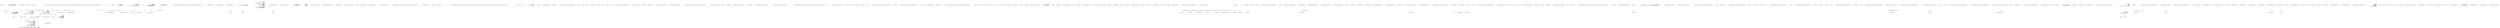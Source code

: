 digraph  {
n151 [label="CSharpx.Maybe<System.Func<T>>", span=""];
n152 [label=specProps, span=""];
n153 [label=makeDefault, span=""];
n154 [label="System.Func<System.Collections.Generic.IEnumerable<string>, System.Collections.Generic.IEnumerable<CommandLine.Core.OptionSpecification>, RailwaySharp.ErrorHandling.Result<System.Collections.Generic.IEnumerable<CommandLine.Core.Token>, CommandLine.Error>>", span=""];
n155 [label="System.Collections.Generic.IEnumerable<string>", span=""];
n156 [label=optionSpecs, span=""];
n157 [label="System.StringComparer", span=""];
n158 [label="System.Globalization.CultureInfo", span=""];
n159 [label=typeInfo, span=""];
n160 [label="System.Collections.Generic.IEnumerable<CommandLine.ErrorType>", span=""];
n161 [label=token, span=""];
n162 [label=specPropsWithValue, span=""];
n0 [cluster="CommandLine.Core.InstanceBuilder.Build<T>(CSharpx.Maybe<System.Func<T>>, System.Func<System.Collections.Generic.IEnumerable<string>, System.Collections.Generic.IEnumerable<CommandLine.Core.OptionSpecification>, RailwaySharp.ErrorHandling.Result<System.Collections.Generic.IEnumerable<CommandLine.Core.Token>, CommandLine.Error>>, System.Collections.Generic.IEnumerable<string>, System.StringComparer, System.Globalization.CultureInfo, System.Collections.Generic.IEnumerable<CommandLine.ErrorType>)", label="Entry CommandLine.Core.InstanceBuilder.Build<T>(CSharpx.Maybe<System.Func<T>>, System.Func<System.Collections.Generic.IEnumerable<string>, System.Collections.Generic.IEnumerable<CommandLine.Core.OptionSpecification>, RailwaySharp.ErrorHandling.Result<System.Collections.Generic.IEnumerable<CommandLine.Core.Token>, CommandLine.Error>>, System.Collections.Generic.IEnumerable<string>, System.StringComparer, System.Globalization.CultureInfo, System.Collections.Generic.IEnumerable<CommandLine.ErrorType>)", span="14-14"];
n1 [cluster="CommandLine.Core.InstanceBuilder.Build<T>(CSharpx.Maybe<System.Func<T>>, System.Func<System.Collections.Generic.IEnumerable<string>, System.Collections.Generic.IEnumerable<CommandLine.Core.OptionSpecification>, RailwaySharp.ErrorHandling.Result<System.Collections.Generic.IEnumerable<CommandLine.Core.Token>, CommandLine.Error>>, System.Collections.Generic.IEnumerable<string>, System.StringComparer, System.Globalization.CultureInfo, System.Collections.Generic.IEnumerable<CommandLine.ErrorType>)", label="var typeInfo = factory.MapValueOrDefault(f => f().GetType(), typeof(T))", span="22-22"];
n5 [cluster="CommandLine.Core.InstanceBuilder.Build<T>(CSharpx.Maybe<System.Func<T>>, System.Func<System.Collections.Generic.IEnumerable<string>, System.Collections.Generic.IEnumerable<CommandLine.Core.OptionSpecification>, RailwaySharp.ErrorHandling.Result<System.Collections.Generic.IEnumerable<CommandLine.Core.Token>, CommandLine.Error>>, System.Collections.Generic.IEnumerable<string>, System.StringComparer, System.Globalization.CultureInfo, System.Collections.Generic.IEnumerable<CommandLine.ErrorType>)", label="Func<T> makeDefault = () =>\r\n                typeof(T).IsMutable()\r\n                    ? factory.MapValueOrDefault(f => f(), Activator.CreateInstance<T>())\r\n                    : ReflectionHelper.CreateDefaultImmutableInstance<T>(\r\n                        (from p in specProps select p.Specification.ConversionType).ToArray())", span="33-37"];
n33 [cluster="lambda expression", label="typeof(T).IsMutable()\r\n                    ? factory.MapValueOrDefault(f => f(), Activator.CreateInstance<T>())\r\n                    : ReflectionHelper.CreateDefaultImmutableInstance<T>(\r\n                        (from p in specProps select p.Specification.ConversionType).ToArray())", span="34-37"];
n48 [cluster="lambda expression", label="var tokenizerResult = tokenizer(arguments, optionSpecs)", span="44-44"];
n50 [cluster="lambda expression", label="var partitions = TokenPartitioner.Partition(\r\n                    tokens,\r\n                    name => TypeLookup.FindTypeDescriptorAndSibling(name, optionSpecs, nameComparer))", span="48-50"];
n85 [cluster="lambda expression", label="TypeLookup.FindTypeDescriptorAndSibling(name, optionSpecs, nameComparer)", span="50-50"];
n54 [cluster="lambda expression", label="var optionSpecPropsResult =\r\n                    OptionMapper.MapValues(\r\n                        (from pt in specProps where pt.Specification.IsOption() select pt),\r\n                        optionsPartition,\r\n                        (vals, type, isScalar) => TypeConverter.ChangeType(vals, type, isScalar, parsingCulture),\r\n                        nameComparer)", span="55-60"];
n89 [cluster="lambda expression", label="TypeConverter.ChangeType(vals, type, isScalar, parsingCulture)", span="59-59"];
n55 [cluster="lambda expression", label="var valueSpecPropsResult =\r\n                    ValueMapper.MapValues(\r\n                        (from pt in specProps where pt.Specification.IsValue() select pt),\r\n                        valuesPartition,\r\n                        (vals, type, isScalar) => TypeConverter.ChangeType(vals, type, isScalar, parsingCulture))", span="62-66"];
n93 [cluster="lambda expression", label="TypeConverter.ChangeType(vals, type, isScalar, parsingCulture)", span="66-66"];
n56 [cluster="lambda expression", label="var missingValueErrors = from token in errorsPartition\r\n                                         select\r\n                        new MissingValueOptionError(\r\n                            optionSpecs.Single(o => token.Text.MatchName(o.ShortName, o.LongName, nameComparer))\r\n                                .FromOptionSpecification())", span="68-72"];
n96 [cluster="lambda expression", label="token.Text.MatchName(o.ShortName, o.LongName, nameComparer)", span="71-71"];
n58 [cluster="lambda expression", label="Func<T> buildMutable = () =>\r\n                {\r\n                    var mutable = factory.MapValueOrDefault(f => f(), Activator.CreateInstance<T>());\r\n                    mutable =\r\n                        mutable.SetProperties(specPropsWithValue, sp => sp.Value.IsJust(), sp => sp.Value.FromJustOrFail())\r\n                            .SetProperties(\r\n                                specPropsWithValue,\r\n                                sp => sp.Value.IsNothing() && sp.Specification.DefaultValue.IsJust(),\r\n                                sp => sp.Specification.DefaultValue.FromJustOrFail())\r\n                            .SetProperties(\r\n                                specPropsWithValue,\r\n                                sp =>\r\n                                    sp.Value.IsNothing() && sp.Specification.TargetType == TargetType.Sequence\r\n                                    && sp.Specification.DefaultValue.MatchNothing(),\r\n                                sp => sp.Property.PropertyType.GetGenericArguments().Single().CreateEmptyArray());\r\n                    return mutable;\r\n                }", span="77-93"];
n100 [cluster="lambda expression", label="var mutable = factory.MapValueOrDefault(f => f(), Activator.CreateInstance<T>())", span="79-79"];
n63 [cluster="lambda expression", label="var warnings = from e in allErrors where nonFatalErrors.Contains(e.Tag) select e", span="122-122"];
n8 [cluster="CommandLine.Core.InstanceBuilder.Build<T>(CSharpx.Maybe<System.Func<T>>, System.Func<System.Collections.Generic.IEnumerable<string>, System.Collections.Generic.IEnumerable<CommandLine.Core.OptionSpecification>, RailwaySharp.ErrorHandling.Result<System.Collections.Generic.IEnumerable<CommandLine.Core.Token>, CommandLine.Error>>, System.Collections.Generic.IEnumerable<string>, System.StringComparer, System.Globalization.CultureInfo, System.Collections.Generic.IEnumerable<CommandLine.ErrorType>)", label="var preprocessorErrors = arguments.Any()\r\n                ? arguments.Preprocess(PreprocessorGuards.Lookup(nameComparer))\r\n                : Enumerable.Empty<Error>()", span="127-129"];
n9 [cluster="CommandLine.Core.InstanceBuilder.Build<T>(CSharpx.Maybe<System.Func<T>>, System.Func<System.Collections.Generic.IEnumerable<string>, System.Collections.Generic.IEnumerable<CommandLine.Core.OptionSpecification>, RailwaySharp.ErrorHandling.Result<System.Collections.Generic.IEnumerable<CommandLine.Core.Token>, CommandLine.Error>>, System.Collections.Generic.IEnumerable<string>, System.StringComparer, System.Globalization.CultureInfo, System.Collections.Generic.IEnumerable<CommandLine.ErrorType>)", label="var result = arguments.Any()\r\n                ? preprocessorErrors.Any()\r\n                    ? notParsed(preprocessorErrors)\r\n                    : buildUp()\r\n                : buildUp()", span="131-135"];
n2 [cluster="CommandLine.Core.InstanceBuilder.Build<T>(CSharpx.Maybe<System.Func<T>>, System.Func<System.Collections.Generic.IEnumerable<string>, System.Collections.Generic.IEnumerable<CommandLine.Core.OptionSpecification>, RailwaySharp.ErrorHandling.Result<System.Collections.Generic.IEnumerable<CommandLine.Core.Token>, CommandLine.Error>>, System.Collections.Generic.IEnumerable<string>, System.StringComparer, System.Globalization.CultureInfo, System.Collections.Generic.IEnumerable<CommandLine.ErrorType>)", label="var specProps = typeInfo.GetSpecifications(pi => SpecificationProperty.Create(\r\n                    Specification.FromProperty(pi), pi, Maybe.Nothing<object>()))", span="24-25"];
n12 [cluster="CSharpx.Maybe<T1>.MapValueOrDefault<T1, T2>(System.Func<T1, T2>, T2)", label="Entry CSharpx.Maybe<T1>.MapValueOrDefault<T1, T2>(System.Func<T1, T2>, T2)", span="377-377"];
n22 [cluster="lambda expression", label="Entry lambda expression", span="22-22"];
n134 [cluster="lambda expression", label="var ctor = typeInfo.GetConstructor((from sp in specProps select sp.Property.PropertyType).ToArray())", span="97-97"];
n60 [cluster="lambda expression", label="var instance = typeInfo.IsMutable() ? buildMutable() : buildImmutable()", span="110-110"];
n3 [cluster="CommandLine.Core.InstanceBuilder.Build<T>(CSharpx.Maybe<System.Func<T>>, System.Func<System.Collections.Generic.IEnumerable<string>, System.Collections.Generic.IEnumerable<CommandLine.Core.OptionSpecification>, RailwaySharp.ErrorHandling.Result<System.Collections.Generic.IEnumerable<CommandLine.Core.Token>, CommandLine.Error>>, System.Collections.Generic.IEnumerable<string>, System.StringComparer, System.Globalization.CultureInfo, System.Collections.Generic.IEnumerable<CommandLine.ErrorType>)", label="var specs = from pt in specProps select pt.Specification", span="27-27"];
n13 [cluster="System.Type.GetSpecifications<T>(System.Func<System.Reflection.PropertyInfo, T>)", label="Entry System.Type.GetSpecifications<T>(System.Func<System.Reflection.PropertyInfo, T>)", span="16-16"];
n26 [cluster="lambda expression", label="Entry lambda expression", span="24-25"];
n4 [cluster="CommandLine.Core.InstanceBuilder.Build<T>(CSharpx.Maybe<System.Func<T>>, System.Func<System.Collections.Generic.IEnumerable<string>, System.Collections.Generic.IEnumerable<CommandLine.Core.OptionSpecification>, RailwaySharp.ErrorHandling.Result<System.Collections.Generic.IEnumerable<CommandLine.Core.Token>, CommandLine.Error>>, System.Collections.Generic.IEnumerable<string>, System.StringComparer, System.Globalization.CultureInfo, System.Collections.Generic.IEnumerable<CommandLine.ErrorType>)", label="var optionSpecs = specs\r\n                .ThrowingValidate(SpecificationGuards.Lookup)\r\n                .OfType<OptionSpecification>()", span="29-31"];
n14 [cluster="Unk.ThrowingValidate", label="Entry Unk.ThrowingValidate", span=""];
n15 [cluster="System.Collections.IEnumerable.OfType<TResult>()", label="Entry System.Collections.IEnumerable.OfType<TResult>()", span="0-0"];
n6 [cluster="CommandLine.Core.InstanceBuilder.Build<T>(CSharpx.Maybe<System.Func<T>>, System.Func<System.Collections.Generic.IEnumerable<string>, System.Collections.Generic.IEnumerable<CommandLine.Core.OptionSpecification>, RailwaySharp.ErrorHandling.Result<System.Collections.Generic.IEnumerable<CommandLine.Core.Token>, CommandLine.Error>>, System.Collections.Generic.IEnumerable<string>, System.StringComparer, System.Globalization.CultureInfo, System.Collections.Generic.IEnumerable<CommandLine.ErrorType>)", label="Func<IEnumerable<Error>, ParserResult<T>> notParsed =\r\n                errs => new NotParsed<T>(makeDefault().GetType().ToTypeInfo(), errs)", span="39-40"];
n43 [cluster="lambda expression", label="new NotParsed<T>(makeDefault().GetType().ToTypeInfo(), errs)", span="40-40"];
n16 [cluster="System.Collections.Generic.IEnumerable<TSource>.Any<TSource>()", label="Entry System.Collections.Generic.IEnumerable<TSource>.Any<TSource>()", span="0-0"];
n17 [cluster="CommandLine.Core.PreprocessorGuards.Lookup(System.StringComparer)", label="Entry CommandLine.Core.PreprocessorGuards.Lookup(System.StringComparer)", span="11-11"];
n18 [cluster="System.Collections.Generic.IEnumerable<string>.Preprocess(System.Collections.Generic.IEnumerable<System.Func<System.Collections.Generic.IEnumerable<string>, System.Collections.Generic.IEnumerable<CommandLine.Error>>>)", label="Entry System.Collections.Generic.IEnumerable<string>.Preprocess(System.Collections.Generic.IEnumerable<System.Func<System.Collections.Generic.IEnumerable<string>, System.Collections.Generic.IEnumerable<CommandLine.Error>>>)", span="11-11"];
n19 [cluster="System.Linq.Enumerable.Empty<TResult>()", label="Entry System.Linq.Enumerable.Empty<TResult>()", span="0-0"];
n10 [cluster="CommandLine.Core.InstanceBuilder.Build<T>(CSharpx.Maybe<System.Func<T>>, System.Func<System.Collections.Generic.IEnumerable<string>, System.Collections.Generic.IEnumerable<CommandLine.Core.OptionSpecification>, RailwaySharp.ErrorHandling.Result<System.Collections.Generic.IEnumerable<CommandLine.Core.Token>, CommandLine.Error>>, System.Collections.Generic.IEnumerable<string>, System.StringComparer, System.Globalization.CultureInfo, System.Collections.Generic.IEnumerable<CommandLine.ErrorType>)", label="return result;", span="137-137"];
n20 [cluster="System.Func<T, TResult>.Invoke(T)", label="Entry System.Func<T, TResult>.Invoke(T)", span="0-0"];
n21 [cluster="System.Func<TResult>.Invoke()", label="Entry System.Func<TResult>.Invoke()", span="0-0"];
n11 [cluster="CommandLine.Core.InstanceBuilder.Build<T>(CSharpx.Maybe<System.Func<T>>, System.Func<System.Collections.Generic.IEnumerable<string>, System.Collections.Generic.IEnumerable<CommandLine.Core.OptionSpecification>, RailwaySharp.ErrorHandling.Result<System.Collections.Generic.IEnumerable<CommandLine.Core.Token>, CommandLine.Error>>, System.Collections.Generic.IEnumerable<string>, System.StringComparer, System.Globalization.CultureInfo, System.Collections.Generic.IEnumerable<CommandLine.ErrorType>)", label="Exit CommandLine.Core.InstanceBuilder.Build<T>(CSharpx.Maybe<System.Func<T>>, System.Func<System.Collections.Generic.IEnumerable<string>, System.Collections.Generic.IEnumerable<CommandLine.Core.OptionSpecification>, RailwaySharp.ErrorHandling.Result<System.Collections.Generic.IEnumerable<CommandLine.Core.Token>, CommandLine.Error>>, System.Collections.Generic.IEnumerable<string>, System.StringComparer, System.Globalization.CultureInfo, System.Collections.Generic.IEnumerable<CommandLine.ErrorType>)", span="14-14"];
n23 [cluster="lambda expression", label="f().GetType()", span="22-22"];
n24 [cluster="lambda expression", label="Exit lambda expression", span="22-22"];
n25 [cluster="object.GetType()", label="Entry object.GetType()", span="0-0"];
n27 [cluster="lambda expression", label="SpecificationProperty.Create(\r\n                    Specification.FromProperty(pi), pi, Maybe.Nothing<object>())", span="24-25"];
n28 [cluster="lambda expression", label="Exit lambda expression", span="24-25"];
n29 [cluster="CommandLine.Core.Specification.FromProperty(System.Reflection.PropertyInfo)", label="Entry CommandLine.Core.Specification.FromProperty(System.Reflection.PropertyInfo)", span="103-103"];
n30 [cluster="CSharpx.Maybe.Nothing<T>()", label="Entry CSharpx.Maybe.Nothing<T>()", span="116-116"];
n31 [cluster="CommandLine.Core.SpecificationProperty.Create(CommandLine.Core.Specification, System.Reflection.PropertyInfo, CSharpx.Maybe<object>)", label="Entry CommandLine.Core.SpecificationProperty.Create(CommandLine.Core.Specification, System.Reflection.PropertyInfo, CSharpx.Maybe<object>)", span="21-21"];
n32 [cluster="lambda expression", label="Entry lambda expression", span="33-37"];
n34 [cluster="lambda expression", label="Exit lambda expression", span="33-37"];
n35 [cluster="System.Type.IsMutable()", label="Entry System.Type.IsMutable()", span="139-139"];
n36 [cluster="System.Activator.CreateInstance<T>()", label="Entry System.Activator.CreateInstance<T>()", span="0-0"];
n37 [cluster="Unk.ToArray", label="Entry Unk.ToArray", span=""];
n38 [cluster="Unk.>", label="Entry Unk.>", span=""];
n39 [cluster="lambda expression", label="Entry lambda expression", span="35-35"];
n40 [cluster="lambda expression", label="f()", span="35-35"];
n41 [cluster="lambda expression", label="Exit lambda expression", span="35-35"];
n42 [cluster="lambda expression", label="Entry lambda expression", span="40-40"];
n44 [cluster="lambda expression", label="Exit lambda expression", span="40-40"];
n45 [cluster="CommandLine.NotParsed<T>.NotParsed(CommandLine.TypeInfo, System.Collections.Generic.IEnumerable<CommandLine.Error>)", label="Entry CommandLine.NotParsed<T>.NotParsed(CommandLine.TypeInfo, System.Collections.Generic.IEnumerable<CommandLine.Error>)", span="163-163"];
n46 [cluster="System.Type.ToTypeInfo()", label="Entry System.Type.ToTypeInfo()", span="174-174"];
n47 [cluster="lambda expression", label="Entry lambda expression", span="42-125"];
n49 [cluster="lambda expression", label="var tokens = tokenizerResult.SucceededWith()", span="46-46"];
n66 [cluster="System.Func<T1, T2, TResult>.Invoke(T1, T2)", label="Entry System.Func<T1, T2, TResult>.Invoke(T1, T2)", span="0-0"];
n62 [cluster="lambda expression", label="var allErrors =\r\n                    tokenizerResult.SuccessfulMessages()\r\n                        .Concat(missingValueErrors)\r\n                        .Concat(optionSpecPropsResult.SuccessfulMessages())\r\n                        .Concat(valueSpecPropsResult.SuccessfulMessages())\r\n                        .Concat(validationErrors)\r\n                        .Memorize()", span="114-120"];
n67 [cluster="RailwaySharp.ErrorHandling.Result<TSuccess, TMessage>.SucceededWith<TSuccess, TMessage>()", label="Entry RailwaySharp.ErrorHandling.Result<TSuccess, TMessage>.SucceededWith<TSuccess, TMessage>()", span="653-653"];
n61 [cluster="lambda expression", label="var validationErrors = specPropsWithValue.Validate(SpecificationPropertyRules.Lookup(tokens))", span="112-112"];
n51 [cluster="lambda expression", label="var optionsPartition = partitions.Item1", span="51-51"];
n68 [cluster="CommandLine.Core.TokenPartitioner.Partition(System.Collections.Generic.IEnumerable<CommandLine.Core.Token>, System.Func<string, CSharpx.Maybe<CommandLine.Core.TypeDescriptor>>)", label="Entry CommandLine.Core.TokenPartitioner.Partition(System.Collections.Generic.IEnumerable<CommandLine.Core.Token>, System.Func<string, CSharpx.Maybe<CommandLine.Core.TypeDescriptor>>)", span="16-16"];
n84 [cluster="lambda expression", label="Entry lambda expression", span="50-50"];
n52 [cluster="lambda expression", label="var valuesPartition = partitions.Item2", span="52-52"];
n53 [cluster="lambda expression", label="var errorsPartition = partitions.Item3", span="53-53"];
n69 [cluster="CommandLine.Core.Specification.IsOption()", label="Entry CommandLine.Core.Specification.IsOption()", span="10-10"];
n70 [cluster="Unk.MapValues", label="Entry Unk.MapValues", span=""];
n88 [cluster="lambda expression", label="Entry lambda expression", span="59-59"];
n57 [cluster="lambda expression", label="var specPropsWithValue =\r\n                    optionSpecPropsResult.SucceededWith().Concat(valueSpecPropsResult.SucceededWith())", span="74-75"];
n71 [cluster="CommandLine.Core.Specification.IsValue()", label="Entry CommandLine.Core.Specification.IsValue()", span="15-15"];
n92 [cluster="lambda expression", label="Entry lambda expression", span="66-66"];
n72 [cluster="CommandLine.MissingValueOptionError.MissingValueOptionError(CommandLine.NameInfo)", label="Entry CommandLine.MissingValueOptionError.MissingValueOptionError(CommandLine.NameInfo)", span="294-294"];
n73 [cluster="Unk.Single", label="Entry Unk.Single", span=""];
n74 [cluster="Unk.FromOptionSpecification", label="Entry Unk.FromOptionSpecification", span=""];
n95 [cluster="lambda expression", label="Entry lambda expression", span="71-71"];
n75 [cluster="System.Collections.Generic.IEnumerable<TSource>.Concat<TSource>(System.Collections.Generic.IEnumerable<TSource>)", label="Entry System.Collections.Generic.IEnumerable<TSource>.Concat<TSource>(System.Collections.Generic.IEnumerable<TSource>)", span="0-0"];
n101 [cluster="lambda expression", label="mutable =\r\n                        mutable.SetProperties(specPropsWithValue, sp => sp.Value.IsJust(), sp => sp.Value.FromJustOrFail())\r\n                            .SetProperties(\r\n                                specPropsWithValue,\r\n                                sp => sp.Value.IsNothing() && sp.Specification.DefaultValue.IsJust(),\r\n                                sp => sp.Specification.DefaultValue.FromJustOrFail())\r\n                            .SetProperties(\r\n                                specPropsWithValue,\r\n                                sp =>\r\n                                    sp.Value.IsNothing() && sp.Specification.TargetType == TargetType.Sequence\r\n                                    && sp.Specification.DefaultValue.MatchNothing(),\r\n                                sp => sp.Property.PropertyType.GetGenericArguments().Single().CreateEmptyArray())", span="80-91"];
n64 [cluster="lambda expression", label="return allErrors.Except(warnings).ToParserResult(instance);", span="124-124"];
n76 [cluster="CommandLine.Core.SpecificationPropertyRules.Lookup(System.Collections.Generic.IEnumerable<CommandLine.Core.Token>)", label="Entry CommandLine.Core.SpecificationPropertyRules.Lookup(System.Collections.Generic.IEnumerable<CommandLine.Core.Token>)", span="12-12"];
n77 [cluster="System.Collections.Generic.IEnumerable<CommandLine.Core.SpecificationProperty>.Validate(System.Collections.Generic.IEnumerable<System.Func<System.Collections.Generic.IEnumerable<CommandLine.Core.SpecificationProperty>, System.Collections.Generic.IEnumerable<CommandLine.Error>>>)", label="Entry System.Collections.Generic.IEnumerable<CommandLine.Core.SpecificationProperty>.Validate(System.Collections.Generic.IEnumerable<System.Func<System.Collections.Generic.IEnumerable<CommandLine.Core.SpecificationProperty>, System.Collections.Generic.IEnumerable<CommandLine.Error>>>)", span="40-40"];
n78 [cluster="RailwaySharp.ErrorHandling.Result<TSuccess, TMessage>.SuccessfulMessages<TSuccess, TMessage>()", label="Entry RailwaySharp.ErrorHandling.Result<TSuccess, TMessage>.SuccessfulMessages<TSuccess, TMessage>()", span="15-15"];
n79 [cluster="Unk.Concat", label="Entry Unk.Concat", span=""];
n80 [cluster="Unk.Memorize", label="Entry Unk.Memorize", span=""];
n81 [cluster="Unk.Contains", label="Entry Unk.Contains", span=""];
n65 [cluster="lambda expression", label="Exit lambda expression", span="42-125"];
n82 [cluster="Unk.Except", label="Entry Unk.Except", span=""];
n83 [cluster="Unk.ToParserResult", label="Entry Unk.ToParserResult", span=""];
n86 [cluster="lambda expression", label="Exit lambda expression", span="50-50"];
n87 [cluster="CommandLine.Core.TypeLookup.FindTypeDescriptorAndSibling(string, System.Collections.Generic.IEnumerable<CommandLine.Core.OptionSpecification>, System.StringComparer)", label="Entry CommandLine.Core.TypeLookup.FindTypeDescriptorAndSibling(string, System.Collections.Generic.IEnumerable<CommandLine.Core.OptionSpecification>, System.StringComparer)", span="11-11"];
n90 [cluster="lambda expression", label="Exit lambda expression", span="59-59"];
n91 [cluster="CommandLine.Core.TypeConverter.ChangeType(System.Collections.Generic.IEnumerable<string>, System.Type, bool, System.Globalization.CultureInfo)", label="Entry CommandLine.Core.TypeConverter.ChangeType(System.Collections.Generic.IEnumerable<string>, System.Type, bool, System.Globalization.CultureInfo)", span="14-14"];
n94 [cluster="lambda expression", label="Exit lambda expression", span="66-66"];
n97 [cluster="lambda expression", label="Exit lambda expression", span="71-71"];
n98 [cluster="string.MatchName(string, string, System.StringComparer)", label="Entry string.MatchName(string, string, System.StringComparer)", span="8-8"];
n99 [cluster="lambda expression", label="Entry lambda expression", span="77-93"];
n105 [cluster="lambda expression", label="Entry lambda expression", span="79-79"];
n102 [cluster="lambda expression", label="return mutable;", span="92-92"];
n104 [cluster="T.SetProperties<T>(System.Collections.Generic.IEnumerable<CommandLine.Core.SpecificationProperty>, System.Func<CommandLine.Core.SpecificationProperty, bool>, System.Func<CommandLine.Core.SpecificationProperty, object>)", label="Entry T.SetProperties<T>(System.Collections.Generic.IEnumerable<CommandLine.Core.SpecificationProperty>, System.Func<CommandLine.Core.SpecificationProperty, bool>, System.Func<CommandLine.Core.SpecificationProperty, object>)", span="82-82"];
n108 [cluster="lambda expression", label="Entry lambda expression", span="81-81"];
n112 [cluster="lambda expression", label="Entry lambda expression", span="81-81"];
n116 [cluster="lambda expression", label="Entry lambda expression", span="84-84"];
n120 [cluster="lambda expression", label="Entry lambda expression", span="85-85"];
n123 [cluster="lambda expression", label="Entry lambda expression", span="88-90"];
n127 [cluster="lambda expression", label="Entry lambda expression", span="91-91"];
n103 [cluster="lambda expression", label="Exit lambda expression", span="77-93"];
n106 [cluster="lambda expression", label="f()", span="79-79"];
n107 [cluster="lambda expression", label="Exit lambda expression", span="79-79"];
n109 [cluster="lambda expression", label="sp.Value.IsJust()", span="81-81"];
n110 [cluster="lambda expression", label="Exit lambda expression", span="81-81"];
n111 [cluster="CSharpx.Maybe<T>.IsJust<T>()", label="Entry CSharpx.Maybe<T>.IsJust<T>()", span="326-326"];
n113 [cluster="lambda expression", label="sp.Value.FromJustOrFail()", span="81-81"];
n114 [cluster="lambda expression", label="Exit lambda expression", span="81-81"];
n115 [cluster="CSharpx.Maybe<T>.FromJustOrFail<T>(System.Exception)", label="Entry CSharpx.Maybe<T>.FromJustOrFail<T>(System.Exception)", span="355-355"];
n117 [cluster="lambda expression", label="sp.Value.IsNothing() && sp.Specification.DefaultValue.IsJust()", span="84-84"];
n118 [cluster="lambda expression", label="Exit lambda expression", span="84-84"];
n119 [cluster="CSharpx.Maybe<T>.IsNothing<T>()", label="Entry CSharpx.Maybe<T>.IsNothing<T>()", span="334-334"];
n121 [cluster="lambda expression", label="sp.Specification.DefaultValue.FromJustOrFail()", span="85-85"];
n122 [cluster="lambda expression", label="Exit lambda expression", span="85-85"];
n124 [cluster="lambda expression", label="sp.Value.IsNothing() && sp.Specification.TargetType == TargetType.Sequence\r\n                                    && sp.Specification.DefaultValue.MatchNothing()", span="89-90"];
n125 [cluster="lambda expression", label="Exit lambda expression", span="88-90"];
n126 [cluster="CSharpx.Maybe<T>.MatchNothing()", label="Entry CSharpx.Maybe<T>.MatchNothing()", span="57-57"];
n128 [cluster="lambda expression", label="sp.Property.PropertyType.GetGenericArguments().Single().CreateEmptyArray()", span="91-91"];
n129 [cluster="lambda expression", label="Exit lambda expression", span="91-91"];
n130 [cluster="System.Type.GetGenericArguments()", label="Entry System.Type.GetGenericArguments()", span="0-0"];
n131 [cluster="System.Collections.Generic.IEnumerable<TSource>.Single<TSource>()", label="Entry System.Collections.Generic.IEnumerable<TSource>.Single<TSource>()", span="0-0"];
n132 [cluster="System.Type.CreateEmptyArray()", label="Entry System.Type.CreateEmptyArray()", span="125-125"];
n133 [cluster="lambda expression", label="Entry lambda expression", span="95-108"];
n139 [cluster="Unk.GetConstructor", label="Entry Unk.GetConstructor", span=""];
n136 [cluster="lambda expression", label="var immutable = (T)ctor.Invoke(values)", span="106-106"];
n140 [cluster="System.Reflection.MethodBase.GetParameters()", label="Entry System.Reflection.MethodBase.GetParameters()", span="0-0"];
n141 [cluster="string.ToLower()", label="Entry string.ToLower()", span="0-0"];
n142 [cluster="System.Type.CreateDefaultForImmutable()", label="Entry System.Type.CreateDefaultForImmutable()", span="149-149"];
n143 [cluster="System.Collections.Generic.IEnumerable<TSource>.ToArray<TSource>()", label="Entry System.Collections.Generic.IEnumerable<TSource>.ToArray<TSource>()", span="0-0"];
n145 [cluster="lambda expression", label="Entry lambda expression", span="102-102"];
n148 [cluster="lambda expression", label="Entry lambda expression", span="104-104"];
n137 [cluster="lambda expression", label="return immutable;", span="107-107"];
n144 [cluster="System.Reflection.ConstructorInfo.Invoke(object[])", label="Entry System.Reflection.ConstructorInfo.Invoke(object[])", span="0-0"];
n138 [cluster="lambda expression", label="Exit lambda expression", span="95-108"];
n147 [cluster="lambda expression", label="Exit lambda expression", span="102-102"];
n150 [cluster="lambda expression", label="Exit lambda expression", span="104-104"];
m0_33 [cluster="Ninject.Syntax.IBindingInSyntax<T>.InRequestScope()", file="NameExtensions.cs", label="Entry Ninject.Syntax.IBindingInSyntax<T>.InRequestScope()", span="168-168"];
m0_18 [cluster="Ninject.Tests.Integration.RequestScopeTests.WhenServiceIsBoundWithRequestScope.InstancesAreReusedWithinSameHttpContext()", file="NameExtensions.cs", label="Entry Ninject.Tests.Integration.RequestScopeTests.WhenServiceIsBoundWithRequestScope.InstancesAreReusedWithinSameHttpContext()", span="37-37"];
m0_20 [cluster="Ninject.Tests.Integration.RequestScopeTests.WhenServiceIsBoundWithRequestScope.InstancesAreReusedWithinSameHttpContext()", file="NameExtensions.cs", label="BeginNewFakeWebRequest()", span="41-41"];
m0_24 [cluster="Ninject.Tests.Integration.RequestScopeTests.WhenServiceIsBoundWithRequestScope.InstancesAreReusedWithinSameHttpContext()", file="NameExtensions.cs", label="BeginNewFakeWebRequest()", span="48-48"];
m0_19 [cluster="Ninject.Tests.Integration.RequestScopeTests.WhenServiceIsBoundWithRequestScope.InstancesAreReusedWithinSameHttpContext()", file="NameExtensions.cs", label="kernel.Bind<IWeapon>().To<Sword>().InRequestScope()", span="39-39"];
m0_21 [cluster="Ninject.Tests.Integration.RequestScopeTests.WhenServiceIsBoundWithRequestScope.InstancesAreReusedWithinSameHttpContext()", file="NameExtensions.cs", label="var weapon1 = kernel.Get<IWeapon>()", span="43-43"];
m0_23 [cluster="Ninject.Tests.Integration.RequestScopeTests.WhenServiceIsBoundWithRequestScope.InstancesAreReusedWithinSameHttpContext()", file="NameExtensions.cs", label="weapon1.ShouldBeSameAs(weapon2)", span="46-46"];
m0_25 [cluster="Ninject.Tests.Integration.RequestScopeTests.WhenServiceIsBoundWithRequestScope.InstancesAreReusedWithinSameHttpContext()", file="NameExtensions.cs", label="GC.Collect()", span="50-50"];
m0_22 [cluster="Ninject.Tests.Integration.RequestScopeTests.WhenServiceIsBoundWithRequestScope.InstancesAreReusedWithinSameHttpContext()", file="NameExtensions.cs", label="var weapon2 = kernel.Get<IWeapon>()", span="44-44"];
m0_27 [cluster="Ninject.Tests.Integration.RequestScopeTests.WhenServiceIsBoundWithRequestScope.InstancesAreReusedWithinSameHttpContext()", file="NameExtensions.cs", label="var weapon3 = kernel.Get<IWeapon>()", span="53-53"];
m0_28 [cluster="Ninject.Tests.Integration.RequestScopeTests.WhenServiceIsBoundWithRequestScope.InstancesAreReusedWithinSameHttpContext()", file="NameExtensions.cs", label="weapon3.ShouldNotBeSameAs(weapon1)", span="55-55"];
m0_26 [cluster="Ninject.Tests.Integration.RequestScopeTests.WhenServiceIsBoundWithRequestScope.InstancesAreReusedWithinSameHttpContext()", file="NameExtensions.cs", label="GC.WaitForPendingFinalizers()", span="51-51"];
m0_29 [cluster="Ninject.Tests.Integration.RequestScopeTests.WhenServiceIsBoundWithRequestScope.InstancesAreReusedWithinSameHttpContext()", file="NameExtensions.cs", label="weapon3.ShouldNotBeSameAs(weapon2)", span="56-56"];
m0_30 [cluster="Ninject.Tests.Integration.RequestScopeTests.WhenServiceIsBoundWithRequestScope.InstancesAreReusedWithinSameHttpContext()", file="NameExtensions.cs", label="Exit Ninject.Tests.Integration.RequestScopeTests.WhenServiceIsBoundWithRequestScope.InstancesAreReusedWithinSameHttpContext()", span="37-37"];
m0_36 [cluster="System.GC.Collect()", file="NameExtensions.cs", label="Entry System.GC.Collect()", span="0-0"];
m0_6 [cluster="CommandLine.Core.NameExtensions.FromOptionSpecification(CommandLine.Core.OptionSpecification)", file="NameExtensions.cs", label="Exit CommandLine.Core.NameExtensions.FromOptionSpecification(CommandLine.Core.OptionSpecification)", span="15-15"];
m0_7 [cluster="CommandLine.NameInfo.NameInfo(string, string)", file="NameExtensions.cs", label="Entry CommandLine.NameInfo.NameInfo(string, string)", span="20-20"];
m0_8 [cluster="CommandLine.Core.NameExtensions.FromSpecification(CommandLine.Core.Specification)", file="NameExtensions.cs", label="Entry CommandLine.Core.NameExtensions.FromSpecification(CommandLine.Core.Specification)", span="22-22"];
m0_0 [cluster="Ninject.Tests.Integration.RequestScopeTests.RequestScopeContext.RequestScopeContext()", file="NameExtensions.cs", label="Entry Ninject.Tests.Integration.RequestScopeTests.RequestScopeContext.RequestScopeContext()", span="15-15"];
m0_1 [cluster="Ninject.Tests.Integration.RequestScopeTests.RequestScopeContext.RequestScopeContext()", file="NameExtensions.cs", label="var settings = new NinjectSettings { CachePruningIntervalMs = Int32.MaxValue }", span="17-17"];
m0_2 [cluster="Ninject.Tests.Integration.RequestScopeTests.RequestScopeContext.RequestScopeContext()", color=green, community=0, file="NameExtensions.cs", label="kernel = new StandardKernel(settings)", prediction=0, span="18-18"];
m0_31 [cluster="Ninject.Syntax.BindingRoot.Bind<T>()", file="NameExtensions.cs", label="Entry Ninject.Syntax.BindingRoot.Bind<T>()", span="34-34"];
m0_52 [cluster="Ninject.Components.IComponentContainer.Get<T>()", file="NameExtensions.cs", label="Entry Ninject.Components.IComponentContainer.Get<T>()", span="59-59"];
m0_16 [cluster="System.IO.StringWriter.StringWriter()", file="NameExtensions.cs", label="Entry System.IO.StringWriter.StringWriter()", span="0-0"];
m0_3 [cluster="Ninject.Tests.Integration.RequestScopeTests.RequestScopeContext.RequestScopeContext()", file="NameExtensions.cs", label="Exit Ninject.Tests.Integration.RequestScopeTests.RequestScopeContext.RequestScopeContext()", span="15-15"];
m0_9 [cluster="Ninject.Tests.Integration.RequestScopeTests.RequestScopeContext.GetFakeHttpContext()", file="NameExtensions.cs", label="Entry Ninject.Tests.Integration.RequestScopeTests.RequestScopeContext.GetFakeHttpContext()", span="26-26"];
m0_11 [cluster="Ninject.Tests.Integration.RequestScopeTests.RequestScopeContext.GetFakeHttpContext()", file="NameExtensions.cs", label="var response = new HttpResponse(new StringWriter())", span="29-29"];
m0_10 [cluster="Ninject.Tests.Integration.RequestScopeTests.RequestScopeContext.GetFakeHttpContext()", file="NameExtensions.cs", label="var request = new HttpRequest(''index.html'', ''http://example.org/index.html'', String.Empty)", span="28-28"];
m0_12 [cluster="Ninject.Tests.Integration.RequestScopeTests.RequestScopeContext.GetFakeHttpContext()", file="NameExtensions.cs", label="return new HttpContext(request, response);", span="30-30"];
m0_13 [cluster="Ninject.Tests.Integration.RequestScopeTests.RequestScopeContext.GetFakeHttpContext()", file="NameExtensions.cs", label="Exit Ninject.Tests.Integration.RequestScopeTests.RequestScopeContext.GetFakeHttpContext()", span="26-26"];
m0_39 [cluster="Ninject.Tests.Integration.RequestScopeTests.WhenServiceIsBoundWithRequestScope.InstancesAreDisposedWhenRequestEndsAndCacheIsPruned()", file="NameExtensions.cs", label="Entry Ninject.Tests.Integration.RequestScopeTests.WhenServiceIsBoundWithRequestScope.InstancesAreDisposedWhenRequestEndsAndCacheIsPruned()", span="60-60"];
m0_42 [cluster="Ninject.Tests.Integration.RequestScopeTests.WhenServiceIsBoundWithRequestScope.InstancesAreDisposedWhenRequestEndsAndCacheIsPruned()", file="NameExtensions.cs", label="BeginNewFakeWebRequest()", span="65-65"];
m0_46 [cluster="Ninject.Tests.Integration.RequestScopeTests.WhenServiceIsBoundWithRequestScope.InstancesAreDisposedWhenRequestEndsAndCacheIsPruned()", file="NameExtensions.cs", label="BeginNewFakeWebRequest()", span="72-72"];
m0_41 [cluster="Ninject.Tests.Integration.RequestScopeTests.WhenServiceIsBoundWithRequestScope.InstancesAreDisposedWhenRequestEndsAndCacheIsPruned()", file="NameExtensions.cs", label="var cache = kernel.Components.Get<ICache>()", span="63-63"];
m0_43 [cluster="Ninject.Tests.Integration.RequestScopeTests.WhenServiceIsBoundWithRequestScope.InstancesAreDisposedWhenRequestEndsAndCacheIsPruned()", file="NameExtensions.cs", label="var instance = kernel.Get<INotifyWhenDisposed>()", span="67-67"];
m0_45 [cluster="Ninject.Tests.Integration.RequestScopeTests.WhenServiceIsBoundWithRequestScope.InstancesAreDisposedWhenRequestEndsAndCacheIsPruned()", file="NameExtensions.cs", label="instance.ShouldBeInstanceOf<NotifiesWhenDisposed>()", span="70-70"];
m0_47 [cluster="Ninject.Tests.Integration.RequestScopeTests.WhenServiceIsBoundWithRequestScope.InstancesAreDisposedWhenRequestEndsAndCacheIsPruned()", file="NameExtensions.cs", label="GC.Collect()", span="74-74"];
m0_40 [cluster="Ninject.Tests.Integration.RequestScopeTests.WhenServiceIsBoundWithRequestScope.InstancesAreDisposedWhenRequestEndsAndCacheIsPruned()", file="NameExtensions.cs", label="kernel.Bind<INotifyWhenDisposed>().To<NotifiesWhenDisposed>().InRequestScope()", span="62-62"];
m0_49 [cluster="Ninject.Tests.Integration.RequestScopeTests.WhenServiceIsBoundWithRequestScope.InstancesAreDisposedWhenRequestEndsAndCacheIsPruned()", file="NameExtensions.cs", label="cache.Prune()", span="77-77"];
m0_44 [cluster="Ninject.Tests.Integration.RequestScopeTests.WhenServiceIsBoundWithRequestScope.InstancesAreDisposedWhenRequestEndsAndCacheIsPruned()", file="NameExtensions.cs", label="instance.ShouldNotBeNull()", span="69-69"];
m0_50 [cluster="Ninject.Tests.Integration.RequestScopeTests.WhenServiceIsBoundWithRequestScope.InstancesAreDisposedWhenRequestEndsAndCacheIsPruned()", file="NameExtensions.cs", label="instance.IsDisposed.ShouldBeTrue()", span="79-79"];
m0_48 [cluster="Ninject.Tests.Integration.RequestScopeTests.WhenServiceIsBoundWithRequestScope.InstancesAreDisposedWhenRequestEndsAndCacheIsPruned()", file="NameExtensions.cs", label="GC.WaitForPendingFinalizers()", span="75-75"];
m0_51 [cluster="Ninject.Tests.Integration.RequestScopeTests.WhenServiceIsBoundWithRequestScope.InstancesAreDisposedWhenRequestEndsAndCacheIsPruned()", file="NameExtensions.cs", label="Exit Ninject.Tests.Integration.RequestScopeTests.WhenServiceIsBoundWithRequestScope.InstancesAreDisposedWhenRequestEndsAndCacheIsPruned()", span="60-60"];
m0_32 [cluster="Ninject.Syntax.IBindingToSyntax<T>.To<TImplementation>()", file="NameExtensions.cs", label="Entry Ninject.Syntax.IBindingToSyntax<T>.To<TImplementation>()", span="39-39"];
m0_14 [cluster="HttpRequest.cstr", file="NameExtensions.cs", label="Entry HttpRequest.cstr", span=""];
m0_15 [cluster="HttpResponse.cstr", file="NameExtensions.cs", label="Entry HttpResponse.cstr", span=""];
m0_38 [cluster="Unk.ShouldNotBeSameAs", file="NameExtensions.cs", label="Entry Unk.ShouldNotBeSameAs", span=""];
m0_17 [cluster="HttpContext.cstr", file="NameExtensions.cs", label="Entry HttpContext.cstr", span=""];
m0_34 [cluster="Ninject.Syntax.IResolutionRoot.Get<T>(params Ninject.Parameters.IParameter[])", file="NameExtensions.cs", label="Entry Ninject.Syntax.IResolutionRoot.Get<T>(params Ninject.Parameters.IParameter[])", span="41-41"];
m0_37 [cluster="System.GC.WaitForPendingFinalizers()", file="NameExtensions.cs", label="Entry System.GC.WaitForPendingFinalizers()", span="0-0"];
m0_53 [cluster="Unk.ShouldNotBeNull", file="NameExtensions.cs", label="Entry Unk.ShouldNotBeNull", span=""];
m0_55 [cluster="Ninject.Activation.Caching.ICache.Prune()", file="NameExtensions.cs", label="Entry Ninject.Activation.Caching.ICache.Prune()", span="44-44"];
m0_4 [cluster="CommandLine.Core.NameExtensions.FromOptionSpecification(CommandLine.Core.OptionSpecification)", file="NameExtensions.cs", label="Entry CommandLine.Core.NameExtensions.FromOptionSpecification(CommandLine.Core.OptionSpecification)", span="15-15"];
m0_56 [cluster="Unk.ShouldBeTrue", file="NameExtensions.cs", label="Entry Unk.ShouldBeTrue", span=""];
m0_35 [cluster="Unk.ShouldBeSameAs", file="NameExtensions.cs", label="Entry Unk.ShouldBeSameAs", span=""];
m0_57 [file="NameExtensions.cs", label="Ninject.Tests.Integration.RequestScopeTests.RequestScopeContext", span=""];
m0_58 [file="NameExtensions.cs", label="Ninject.Tests.Integration.RequestScopeTests.WhenServiceIsBoundWithRequestScope", span=""];
m1_7 [cluster="CommandLine.Core.OptionSpecification.OptionSpecification(string, string, bool, string, CSharpx.Maybe<int>, CSharpx.Maybe<int>, char, CSharpx.Maybe<object>, string, string, System.Collections.Generic.IEnumerable<string>, System.Type, CommandLine.Core.TargetType)", file="NameLookupTests.cs", label="Entry CommandLine.Core.OptionSpecification.OptionSpecification(string, string, bool, string, CSharpx.Maybe<int>, CSharpx.Maybe<int>, char, CSharpx.Maybe<object>, string, string, System.Collections.Generic.IEnumerable<string>, System.Type, CommandLine.Core.TargetType)", span="16-16"];
m1_6 [cluster="CSharpx.Maybe.Just<T>(T)", file="NameLookupTests.cs", label="Entry CSharpx.Maybe.Just<T>(T)", span="124-124"];
m1_0 [cluster="CommandLine.Tests.Unit.Core.NameLookupTests.Lookup_name_of_sequence_option_with_separator()", file="NameLookupTests.cs", label="Entry CommandLine.Tests.Unit.Core.NameLookupTests.Lookup_name_of_sequence_option_with_separator()", span="14-14"];
m1_1 [cluster="CommandLine.Tests.Unit.Core.NameLookupTests.Lookup_name_of_sequence_option_with_separator()", file="NameLookupTests.cs", label="var expected = Maybe.Just(''.'')", span="17-17"];
m1_2 [cluster="CommandLine.Tests.Unit.Core.NameLookupTests.Lookup_name_of_sequence_option_with_separator()", file="NameLookupTests.cs", label="var specs = new[] { new OptionSpecification(string.Empty, ''string-seq'',\r\n                false, string.Empty, Maybe.Nothing<int>(), Maybe.Nothing<int>(), '.', null, string.Empty, string.Empty, new List<string>(), typeof(IEnumerable<string>), TargetType.Sequence)}", span="18-19"];
m1_4 [cluster="CommandLine.Tests.Unit.Core.NameLookupTests.Lookup_name_of_sequence_option_with_separator()", file="NameLookupTests.cs", label="expected.ShouldBeEquivalentTo(result)", span="25-25"];
m1_3 [cluster="CommandLine.Tests.Unit.Core.NameLookupTests.Lookup_name_of_sequence_option_with_separator()", file="NameLookupTests.cs", label="var result = NameLookup.HavingSeparator(''string-seq'', specs, StringComparer.InvariantCulture)", span="22-22"];
m1_5 [cluster="CommandLine.Tests.Unit.Core.NameLookupTests.Lookup_name_of_sequence_option_with_separator()", file="NameLookupTests.cs", label="Exit CommandLine.Tests.Unit.Core.NameLookupTests.Lookup_name_of_sequence_option_with_separator()", span="14-14"];
m1_10 [cluster="CommandLine.Core.NameLookup.HavingSeparator(string, System.Collections.Generic.IEnumerable<CommandLine.Core.OptionSpecification>, System.StringComparer)", file="NameLookupTests.cs", label="Entry CommandLine.Core.NameLookup.HavingSeparator(string, System.Collections.Generic.IEnumerable<CommandLine.Core.OptionSpecification>, System.StringComparer)", span="27-27"];
m1_11 [cluster="Unk.ShouldBeEquivalentTo", file="NameLookupTests.cs", label="Entry Unk.ShouldBeEquivalentTo", span=""];
m1_9 [cluster="System.Collections.Generic.List<T>.List()", file="NameLookupTests.cs", label="Entry System.Collections.Generic.List<T>.List()", span="0-0"];
m3_0 [cluster="CommandLine.Infrastructure.ResultExtensions.SuccessfulMessages<TSuccess, TMessage>(RailwaySharp.ErrorHandling.Result<TSuccess, TMessage>)", file="ResultExtensions.cs", label="Entry CommandLine.Infrastructure.ResultExtensions.SuccessfulMessages<TSuccess, TMessage>(RailwaySharp.ErrorHandling.Result<TSuccess, TMessage>)", span="15-15"];
m3_1 [cluster="CommandLine.Infrastructure.ResultExtensions.SuccessfulMessages<TSuccess, TMessage>(RailwaySharp.ErrorHandling.Result<TSuccess, TMessage>)", file="ResultExtensions.cs", label="result.Tag == ResultType.Ok", span="17-17"];
m3_2 [cluster="CommandLine.Infrastructure.ResultExtensions.SuccessfulMessages<TSuccess, TMessage>(RailwaySharp.ErrorHandling.Result<TSuccess, TMessage>)", file="ResultExtensions.cs", label="var ok = (Ok<TSuccess, TMessage>)result", span="19-19"];
m3_4 [cluster="CommandLine.Infrastructure.ResultExtensions.SuccessfulMessages<TSuccess, TMessage>(RailwaySharp.ErrorHandling.Result<TSuccess, TMessage>)", file="ResultExtensions.cs", label="return Enumerable.Empty<TMessage>();", span="22-22"];
m3_3 [cluster="CommandLine.Infrastructure.ResultExtensions.SuccessfulMessages<TSuccess, TMessage>(RailwaySharp.ErrorHandling.Result<TSuccess, TMessage>)", color=green, community=0, file="ResultExtensions.cs", label="return ok.Messages;", prediction=1, span="20-20"];
m3_5 [cluster="CommandLine.Infrastructure.ResultExtensions.SuccessfulMessages<TSuccess, TMessage>(RailwaySharp.ErrorHandling.Result<TSuccess, TMessage>)", file="ResultExtensions.cs", label="Exit CommandLine.Infrastructure.ResultExtensions.SuccessfulMessages<TSuccess, TMessage>(RailwaySharp.ErrorHandling.Result<TSuccess, TMessage>)", span="15-15"];
m3_13 [cluster="CSharpx.Maybe.Just<T>(T)", file="ResultExtensions.cs", label="Entry CSharpx.Maybe.Just<T>(T)", span="124-124"];
m3_7 [cluster="CommandLine.Infrastructure.ResultExtensions.ToMaybe<TSuccess, TMessage>(RailwaySharp.ErrorHandling.Result<TSuccess, TMessage>)", file="ResultExtensions.cs", label="Entry CommandLine.Infrastructure.ResultExtensions.ToMaybe<TSuccess, TMessage>(RailwaySharp.ErrorHandling.Result<TSuccess, TMessage>)", span="25-25"];
m3_8 [cluster="CommandLine.Infrastructure.ResultExtensions.ToMaybe<TSuccess, TMessage>(RailwaySharp.ErrorHandling.Result<TSuccess, TMessage>)", file="ResultExtensions.cs", label="result.Tag == ResultType.Ok", span="27-27"];
m3_9 [cluster="CommandLine.Infrastructure.ResultExtensions.ToMaybe<TSuccess, TMessage>(RailwaySharp.ErrorHandling.Result<TSuccess, TMessage>)", file="ResultExtensions.cs", label="var ok = (Ok<TSuccess, TMessage>)result", span="29-29"];
m3_11 [cluster="CommandLine.Infrastructure.ResultExtensions.ToMaybe<TSuccess, TMessage>(RailwaySharp.ErrorHandling.Result<TSuccess, TMessage>)", file="ResultExtensions.cs", label="return Maybe.Nothing<TSuccess>();", span="32-32"];
m3_10 [cluster="CommandLine.Infrastructure.ResultExtensions.ToMaybe<TSuccess, TMessage>(RailwaySharp.ErrorHandling.Result<TSuccess, TMessage>)", color=green, community=0, file="ResultExtensions.cs", label="return Maybe.Just(ok.Success);", prediction=2, span="30-30"];
m3_12 [cluster="CommandLine.Infrastructure.ResultExtensions.ToMaybe<TSuccess, TMessage>(RailwaySharp.ErrorHandling.Result<TSuccess, TMessage>)", file="ResultExtensions.cs", label="Exit CommandLine.Infrastructure.ResultExtensions.ToMaybe<TSuccess, TMessage>(RailwaySharp.ErrorHandling.Result<TSuccess, TMessage>)", span="25-25"];
m3_14 [cluster="CSharpx.Maybe.Nothing<T>()", file="ResultExtensions.cs", label="Entry CSharpx.Maybe.Nothing<T>()", span="116-116"];
m4_11 [cluster="T.ToMaybe<T>()", file="TypeDescriptor.cs", label="Entry T.ToMaybe<T>()", span="249-249"];
m4_0 [cluster="CommandLine.Core.TypeDescriptor.TypeDescriptor(CommandLine.Core.TargetType, CSharpx.Maybe<int>, CSharpx.Maybe<CommandLine.Core.TypeDescriptor>)", file="TypeDescriptor.cs", label="Entry CommandLine.Core.TypeDescriptor.TypeDescriptor(CommandLine.Core.TargetType, CSharpx.Maybe<int>, CSharpx.Maybe<CommandLine.Core.TypeDescriptor>)", span="13-13"];
m4_1 [cluster="CommandLine.Core.TypeDescriptor.TypeDescriptor(CommandLine.Core.TargetType, CSharpx.Maybe<int>, CSharpx.Maybe<CommandLine.Core.TypeDescriptor>)", file="TypeDescriptor.cs", label="this.targetType = targetType", span="15-15"];
m4_2 [cluster="CommandLine.Core.TypeDescriptor.TypeDescriptor(CommandLine.Core.TargetType, CSharpx.Maybe<int>, CSharpx.Maybe<CommandLine.Core.TypeDescriptor>)", file="TypeDescriptor.cs", label="this.maxItems = maxItems", span="16-16"];
m4_3 [cluster="CommandLine.Core.TypeDescriptor.TypeDescriptor(CommandLine.Core.TargetType, CSharpx.Maybe<int>, CSharpx.Maybe<CommandLine.Core.TypeDescriptor>)", file="TypeDescriptor.cs", label="this.nextValue = nextValue", span="17-17"];
m4_4 [cluster="CommandLine.Core.TypeDescriptor.TypeDescriptor(CommandLine.Core.TargetType, CSharpx.Maybe<int>, CSharpx.Maybe<CommandLine.Core.TypeDescriptor>)", file="TypeDescriptor.cs", label="Exit CommandLine.Core.TypeDescriptor.TypeDescriptor(CommandLine.Core.TargetType, CSharpx.Maybe<int>, CSharpx.Maybe<CommandLine.Core.TypeDescriptor>)", span="13-13"];
m4_16 [cluster="lambda expression", file="TypeDescriptor.cs", label="Entry lambda expression", span="47-47"];
m4_17 [cluster="lambda expression", color=green, community=0, file="TypeDescriptor.cs", label=n, prediction=3, span="47-47"];
m4_18 [cluster="lambda expression", file="TypeDescriptor.cs", label="Exit lambda expression", span="47-47"];
m4_12 [cluster="CommandLine.Core.TypeDescriptorExtensions.WithNextValue(CommandLine.Core.TypeDescriptor, CSharpx.Maybe<CommandLine.Core.TypeDescriptor>)", file="TypeDescriptor.cs", label="Entry CommandLine.Core.TypeDescriptorExtensions.WithNextValue(CommandLine.Core.TypeDescriptor, CSharpx.Maybe<CommandLine.Core.TypeDescriptor>)", span="45-45"];
m4_13 [cluster="CommandLine.Core.TypeDescriptorExtensions.WithNextValue(CommandLine.Core.TypeDescriptor, CSharpx.Maybe<CommandLine.Core.TypeDescriptor>)", color=green, community=0, file="TypeDescriptor.cs", label="return TypeDescriptor.Create(descriptor.TargetType, descriptor.MaxItems, nextValue.MapValueOrDefault(n => n, default(TypeDescriptor)));", prediction=4, span="47-47"];
m4_14 [cluster="CommandLine.Core.TypeDescriptorExtensions.WithNextValue(CommandLine.Core.TypeDescriptor, CSharpx.Maybe<CommandLine.Core.TypeDescriptor>)", file="TypeDescriptor.cs", label="Exit CommandLine.Core.TypeDescriptorExtensions.WithNextValue(CommandLine.Core.TypeDescriptor, CSharpx.Maybe<CommandLine.Core.TypeDescriptor>)", span="45-45"];
m4_5 [cluster="CommandLine.Core.TypeDescriptor.Create(CommandLine.Core.TargetType, CSharpx.Maybe<int>, CommandLine.Core.TypeDescriptor)", file="TypeDescriptor.cs", label="Entry CommandLine.Core.TypeDescriptor.Create(CommandLine.Core.TargetType, CSharpx.Maybe<int>, CommandLine.Core.TypeDescriptor)", span="35-35"];
m4_6 [cluster="CommandLine.Core.TypeDescriptor.Create(CommandLine.Core.TargetType, CSharpx.Maybe<int>, CommandLine.Core.TypeDescriptor)", file="TypeDescriptor.cs", label="maximumItems == null", span="37-37"];
m4_8 [cluster="CommandLine.Core.TypeDescriptor.Create(CommandLine.Core.TargetType, CSharpx.Maybe<int>, CommandLine.Core.TypeDescriptor)", file="TypeDescriptor.cs", label="return new TypeDescriptor(tag, maximumItems, next.ToMaybe());", span="39-39"];
m4_7 [cluster="CommandLine.Core.TypeDescriptor.Create(CommandLine.Core.TargetType, CSharpx.Maybe<int>, CommandLine.Core.TypeDescriptor)", file="TypeDescriptor.cs", label="throw new ArgumentNullException(''maximumItems'');", span="37-37"];
m4_9 [cluster="CommandLine.Core.TypeDescriptor.Create(CommandLine.Core.TargetType, CSharpx.Maybe<int>, CommandLine.Core.TypeDescriptor)", file="TypeDescriptor.cs", label="Exit CommandLine.Core.TypeDescriptor.Create(CommandLine.Core.TargetType, CSharpx.Maybe<int>, CommandLine.Core.TypeDescriptor)", span="35-35"];
m4_10 [cluster="System.ArgumentNullException.ArgumentNullException(string)", file="TypeDescriptor.cs", label="Entry System.ArgumentNullException.ArgumentNullException(string)", span="0-0"];
m4_19 [file="TypeDescriptor.cs", label="out CommandLine.Core.TypeDescriptor", span=""];
m5_1 [cluster="CommandLine.Core.TypeConverter.ChangeType(System.Collections.Generic.IEnumerable<string>, System.Type, bool, System.Globalization.CultureInfo)", file="ValueMapper.cs", label="values == null", span="14-14"];
m5_3 [cluster="CommandLine.Core.TypeConverter.ChangeType(System.Collections.Generic.IEnumerable<string>, System.Type, bool, System.Globalization.CultureInfo)", file="ValueMapper.cs", label="conversionType == null", span="15-15"];
m5_5 [cluster="CommandLine.Core.TypeConverter.ChangeType(System.Collections.Generic.IEnumerable<string>, System.Type, bool, System.Globalization.CultureInfo)", file="ValueMapper.cs", label="conversionCulture == null", span="16-16"];
m5_7 [cluster="CommandLine.Core.TypeConverter.ChangeType(System.Collections.Generic.IEnumerable<string>, System.Type, bool, System.Globalization.CultureInfo)", file="ValueMapper.cs", label="return scalar\r\n                ? ChangeType(values.Single(), conversionType, conversionCulture)\r\n                : ChangeType(values, conversionType, conversionCulture);", span="18-20"];
m5_2 [cluster="CommandLine.Core.TypeConverter.ChangeType(System.Collections.Generic.IEnumerable<string>, System.Type, bool, System.Globalization.CultureInfo)", file="ValueMapper.cs", label="throw new ArgumentNullException(''values'');", span="14-14"];
m5_4 [cluster="CommandLine.Core.TypeConverter.ChangeType(System.Collections.Generic.IEnumerable<string>, System.Type, bool, System.Globalization.CultureInfo)", file="ValueMapper.cs", label="throw new ArgumentNullException(''conversionType'');", span="15-15"];
m5_6 [cluster="CommandLine.Core.TypeConverter.ChangeType(System.Collections.Generic.IEnumerable<string>, System.Type, bool, System.Globalization.CultureInfo)", file="ValueMapper.cs", label="throw new ArgumentNullException(''conversionCulture'');", span="16-16"];
m5_8 [cluster="CommandLine.Core.TypeConverter.ChangeType(System.Collections.Generic.IEnumerable<string>, System.Type, bool, System.Globalization.CultureInfo)", file="ValueMapper.cs", label="Exit CommandLine.Core.TypeConverter.ChangeType(System.Collections.Generic.IEnumerable<string>, System.Type, bool, System.Globalization.CultureInfo)", span="12-12"];
m5_12 [cluster="CommandLine.Core.TypeConverter.ChangeType(System.Collections.Generic.IEnumerable<string>, System.Type, System.Globalization.CultureInfo)", file="ValueMapper.cs", label="Entry CommandLine.Core.TypeConverter.ChangeType(System.Collections.Generic.IEnumerable<string>, System.Type, System.Globalization.CultureInfo)", span="23-23"];
m5_13 [cluster="CommandLine.Core.TypeConverter.ChangeType(System.Collections.Generic.IEnumerable<string>, System.Type, System.Globalization.CultureInfo)", file="ValueMapper.cs", label="var type =\r\n                conversionType.GetGenericArguments()\r\n                              .SingleOrDefault()\r\n                              .ToMaybe()\r\n                              .FromJust(\r\n                                  new ApplicationException(''Non scalar properties should be sequence of type IEnumerable<T>.''))", span="25-30"];
m5_14 [cluster="CommandLine.Core.TypeConverter.ChangeType(System.Collections.Generic.IEnumerable<string>, System.Type, System.Globalization.CultureInfo)", file="ValueMapper.cs", label="var converted = values.Select(value => ChangeType(value, type, conversionCulture))", span="32-32"];
m5_15 [cluster="CommandLine.Core.TypeConverter.ChangeType(System.Collections.Generic.IEnumerable<string>, System.Type, System.Globalization.CultureInfo)", file="ValueMapper.cs", label="return converted.Any(a => a.MatchNothing())\r\n                ? Maybe.Nothing<object>()\r\n                : Maybe.Just(converted.Select(c => ((Just<object>)c).Value).ToArray(type));", span="34-36"];
m5_16 [cluster="CommandLine.Core.TypeConverter.ChangeType(System.Collections.Generic.IEnumerable<string>, System.Type, System.Globalization.CultureInfo)", file="ValueMapper.cs", label="Exit CommandLine.Core.TypeConverter.ChangeType(System.Collections.Generic.IEnumerable<string>, System.Type, System.Globalization.CultureInfo)", span="23-23"];
m5_26 [cluster="Unk.Just", file="ValueMapper.cs", label="Entry Unk.Just", span=""];
m5_61 [cluster="System.Enum.IsDefined(System.Type, object)", file="ValueMapper.cs", label="Entry System.Enum.IsDefined(System.Type, object)", span="0-0"];
m5_20 [cluster="System.ApplicationException.ApplicationException(string)", file="ValueMapper.cs", label="Entry System.ApplicationException.ApplicationException(string)", span="0-0"];
m5_23 [cluster="Unk.Any", file="ValueMapper.cs", label="Entry Unk.Any", span=""];
m5_21 [cluster="CommandLine.Infrastructure.Maybe<T>.FromJust<T>(System.Exception)", file="ValueMapper.cs", label="Entry CommandLine.Infrastructure.Maybe<T>.FromJust<T>(System.Exception)", span="137-137"];
m5_60 [cluster="System.Enum.Parse(System.Type, string)", file="ValueMapper.cs", label="Entry System.Enum.Parse(System.Type, string)", span="0-0"];
m5_62 [cluster="System.FormatException.FormatException()", file="ValueMapper.cs", label="Entry System.FormatException.FormatException()", span="0-0"];
m5_46 [cluster="CommandLine.Core.TypeConverter.ConvertBoolString(string)", file="ValueMapper.cs", label="Entry CommandLine.Core.TypeConverter.ConvertBoolString(string)", span="70-70"];
m5_53 [cluster="CommandLine.Core.TypeConverter.ConvertBoolString(string)", file="ValueMapper.cs", label="return value.Equals(''true'', StringComparison.OrdinalIgnoreCase);", span="72-72"];
m5_54 [cluster="CommandLine.Core.TypeConverter.ConvertBoolString(string)", file="ValueMapper.cs", label="Exit CommandLine.Core.TypeConverter.ConvertBoolString(string)", span="70-70"];
m5_47 [cluster="CommandLine.Core.TypeConverter.ConvertEnumString(string, System.Type)", file="ValueMapper.cs", label="Entry CommandLine.Core.TypeConverter.ConvertEnumString(string, System.Type)", span="75-75"];
m5_55 [cluster="CommandLine.Core.TypeConverter.ConvertEnumString(string, System.Type)", file="ValueMapper.cs", label="var parsedValue = Enum.Parse(conversionType, value)", span="77-77"];
m5_56 [cluster="CommandLine.Core.TypeConverter.ConvertEnumString(string, System.Type)", file="ValueMapper.cs", label="Enum.IsDefined(conversionType, parsedValue)", span="78-78"];
m5_57 [cluster="CommandLine.Core.TypeConverter.ConvertEnumString(string, System.Type)", file="ValueMapper.cs", label="return parsedValue;", span="80-80"];
m5_58 [cluster="CommandLine.Core.TypeConverter.ConvertEnumString(string, System.Type)", file="ValueMapper.cs", label="throw new FormatException();", span="82-82"];
m5_59 [cluster="CommandLine.Core.TypeConverter.ConvertEnumString(string, System.Type)", file="ValueMapper.cs", label="Exit CommandLine.Core.TypeConverter.ConvertEnumString(string, System.Type)", span="75-75"];
m5_19 [cluster="T.ToMaybe<T>()", file="ValueMapper.cs", label="Entry T.ToMaybe<T>()", span="82-82"];
m5_34 [cluster="lambda expression", file="ValueMapper.cs", label="Entry lambda expression", span="36-36"];
m5_28 [cluster="lambda expression", file="ValueMapper.cs", label="ChangeType(value, type, conversionCulture)", span="32-32"];
m5_27 [cluster="lambda expression", file="ValueMapper.cs", label="Entry lambda expression", span="32-32"];
m5_30 [cluster="lambda expression", file="ValueMapper.cs", label="Entry lambda expression", span="34-34"];
m5_29 [cluster="lambda expression", file="ValueMapper.cs", label="Exit lambda expression", span="32-32"];
m5_31 [cluster="lambda expression", file="ValueMapper.cs", label="a.MatchNothing()", span="34-34"];
m5_32 [cluster="lambda expression", file="ValueMapper.cs", label="Exit lambda expression", span="34-34"];
m5_35 [cluster="lambda expression", file="ValueMapper.cs", label="((Just<object>)c).Value", span="36-36"];
m5_36 [cluster="lambda expression", file="ValueMapper.cs", label="Exit lambda expression", span="36-36"];
m5_52 [cluster="string.Equals(string, System.StringComparison)", file="ValueMapper.cs", label="Entry string.Equals(string, System.StringComparison)", span="0-0"];
m5_48 [cluster="System.Convert.ChangeType(object, System.Type, System.IFormatProvider)", file="ValueMapper.cs", label="Entry System.Convert.ChangeType(object, System.Type, System.IFormatProvider)", span="0-0"];
m5_10 [cluster="System.Collections.Generic.IEnumerable<TSource>.Single<TSource>()", file="ValueMapper.cs", label="Entry System.Collections.Generic.IEnumerable<TSource>.Single<TSource>()", span="0-0"];
m5_11 [cluster="CommandLine.Core.TypeConverter.ChangeType(string, System.Type, System.Globalization.CultureInfo)", file="ValueMapper.cs", label="Entry CommandLine.Core.TypeConverter.ChangeType(string, System.Type, System.Globalization.CultureInfo)", span="39-39"];
m5_37 [cluster="CommandLine.Core.TypeConverter.ChangeType(string, System.Type, System.Globalization.CultureInfo)", file="ValueMapper.cs", label="return Maybe.Just(\r\n                    MatchBoolString(value)\r\n                        ? ConvertBoolString(value)\r\n                        : conversionType.IsEnum\r\n                            ? ConvertEnumString(value, conversionType)\r\n                            : Convert.ChangeType(value, conversionType, conversionCulture));", span="43-48"];
m5_38 [cluster="CommandLine.Core.TypeConverter.ChangeType(string, System.Type, System.Globalization.CultureInfo)", file="ValueMapper.cs", label=InvalidCastException, span="50-50"];
m5_39 [cluster="CommandLine.Core.TypeConverter.ChangeType(string, System.Type, System.Globalization.CultureInfo)", file="ValueMapper.cs", label="return Maybe.Nothing<object>();", span="52-52"];
m5_40 [cluster="CommandLine.Core.TypeConverter.ChangeType(string, System.Type, System.Globalization.CultureInfo)", file="ValueMapper.cs", label=FormatException, span="54-54"];
m5_41 [cluster="CommandLine.Core.TypeConverter.ChangeType(string, System.Type, System.Globalization.CultureInfo)", file="ValueMapper.cs", label="return Maybe.Nothing<object>();", span="56-56"];
m5_42 [cluster="CommandLine.Core.TypeConverter.ChangeType(string, System.Type, System.Globalization.CultureInfo)", file="ValueMapper.cs", label=OverflowException, span="58-58"];
m5_43 [cluster="CommandLine.Core.TypeConverter.ChangeType(string, System.Type, System.Globalization.CultureInfo)", file="ValueMapper.cs", label="return Maybe.Nothing<object>();", span="60-60"];
m5_44 [cluster="CommandLine.Core.TypeConverter.ChangeType(string, System.Type, System.Globalization.CultureInfo)", file="ValueMapper.cs", label="Exit CommandLine.Core.TypeConverter.ChangeType(string, System.Type, System.Globalization.CultureInfo)", span="39-39"];
m5_49 [cluster="CommandLine.Infrastructure.Maybe.Just<T>(T)", file="ValueMapper.cs", label="Entry CommandLine.Infrastructure.Maybe.Just<T>(T)", span="71-71"];
m5_22 [cluster="Unk.Select", file="ValueMapper.cs", label="Entry Unk.Select", span=""];
m5_17 [cluster="System.Type.GetGenericArguments()", file="ValueMapper.cs", label="Entry System.Type.GetGenericArguments()", span="0-0"];
m5_24 [cluster="CommandLine.Infrastructure.Maybe.Nothing<T>()", file="ValueMapper.cs", label="Entry CommandLine.Infrastructure.Maybe.Nothing<T>()", span="66-66"];
m5_33 [cluster="Unk.MatchNothing", file="ValueMapper.cs", label="Entry Unk.MatchNothing", span=""];
m5_25 [cluster="Unk.ToArray", file="ValueMapper.cs", label="Entry Unk.ToArray", span=""];
m5_45 [cluster="CommandLine.Core.TypeConverter.MatchBoolString(string)", file="ValueMapper.cs", label="Entry CommandLine.Core.TypeConverter.MatchBoolString(string)", span="64-64"];
m5_50 [cluster="CommandLine.Core.TypeConverter.MatchBoolString(string)", file="ValueMapper.cs", label="return value.Equals(''true'', StringComparison.OrdinalIgnoreCase)\r\n                   || value.Equals(''false'', StringComparison.OrdinalIgnoreCase);", span="66-67"];
m5_51 [cluster="CommandLine.Core.TypeConverter.MatchBoolString(string)", file="ValueMapper.cs", label="Exit CommandLine.Core.TypeConverter.MatchBoolString(string)", span="64-64"];
m5_9 [cluster="System.ArgumentNullException.ArgumentNullException(string)", file="ValueMapper.cs", label="Entry System.ArgumentNullException.ArgumentNullException(string)", span="0-0"];
m5_18 [cluster="System.Collections.Generic.IEnumerable<TSource>.SingleOrDefault<TSource>()", file="ValueMapper.cs", label="Entry System.Collections.Generic.IEnumerable<TSource>.SingleOrDefault<TSource>()", span="0-0"];
m5_63 [file="ValueMapper.cs", label="System.Globalization.CultureInfo", span=""];
m5_64 [file="ValueMapper.cs", label=type, span=""];
n151 -> n33  [color=darkseagreen4, key=1, label="CSharpx.Maybe<System.Func<T>>", style=dashed];
n152 -> n33  [color=darkseagreen4, key=1, label=specProps, style=dashed];
n152 -> n54  [color=darkseagreen4, key=1, label=specProps, style=dashed];
n152 -> n55  [color=darkseagreen4, key=1, label=specProps, style=dashed];
n153 -> n43  [color=darkseagreen4, key=1, label=makeDefault, style=dashed];
n156 -> n85  [color=darkseagreen4, key=1, label=optionSpecs, style=dashed];
n157 -> n85  [color=darkseagreen4, key=1, label="System.StringComparer", style=dashed];
n157 -> n54  [color=darkseagreen4, key=1, label="System.StringComparer", style=dashed];
n157 -> n96  [color=darkseagreen4, key=1, label="System.StringComparer", style=dashed];
n158 -> n54  [color=darkseagreen4, key=1, label="System.Globalization.CultureInfo", style=dashed];
n158 -> n89  [color=darkseagreen4, key=1, label="System.Globalization.CultureInfo", style=dashed];
n158 -> n55  [color=darkseagreen4, key=1, label="System.Globalization.CultureInfo", style=dashed];
n158 -> n93  [color=darkseagreen4, key=1, label="System.Globalization.CultureInfo", style=dashed];
n161 -> n96  [color=darkseagreen4, key=1, label=token, style=dashed];
n162 -> n101  [color=darkseagreen4, key=1, label=specPropsWithValue, style=dashed];
n0 -> n33  [color=darkseagreen4, key=1, label="CSharpx.Maybe<System.Func<T>>", style=dashed];
n0 -> n85  [color=darkseagreen4, key=1, label="System.StringComparer", style=dashed];
n0 -> n54  [color=darkseagreen4, key=1, label="System.StringComparer", style=dashed];
n0 -> n89  [color=darkseagreen4, key=1, label="System.Globalization.CultureInfo", style=dashed];
n0 -> n55  [color=darkseagreen4, key=1, label="System.Globalization.CultureInfo", style=dashed];
n0 -> n93  [color=darkseagreen4, key=1, label="System.Globalization.CultureInfo", style=dashed];
n0 -> n96  [color=darkseagreen4, key=1, label="System.StringComparer", style=dashed];
n1 -> n22  [color=darkseagreen4, key=1, label="lambda expression", style=dashed];
n5 -> n43  [color=darkseagreen4, key=1, label=makeDefault, style=dashed];
n33 -> n39  [color=darkseagreen4, key=1, label="lambda expression", style=dashed];
n33 -> n33  [color=darkseagreen4, key=1, label=p, style=dashed];
n48 -> n62  [color=darkseagreen4, key=1, label=tokenizerResult, style=dashed];
n50 -> n84  [color=darkseagreen4, key=1, label="lambda expression", style=dashed];
n54 -> n54  [color=darkseagreen4, key=1, label=pt, style=dashed];
n54 -> n88  [color=darkseagreen4, key=1, label="lambda expression", style=dashed];
n54 -> n57  [color=darkseagreen4, key=1, label=optionSpecPropsResult, style=dashed];
n54 -> n62  [color=darkseagreen4, key=1, label=optionSpecPropsResult, style=dashed];
n55 -> n55  [color=darkseagreen4, key=1, label=pt, style=dashed];
n55 -> n92  [color=darkseagreen4, key=1, label="lambda expression", style=dashed];
n55 -> n57  [color=darkseagreen4, key=1, label=valueSpecPropsResult, style=dashed];
n55 -> n62  [color=darkseagreen4, key=1, label=valueSpecPropsResult, style=dashed];
n56 -> n95  [color=darkseagreen4, key=1, label="lambda expression", style=dashed];
n56 -> n96  [color=darkseagreen4, key=1, label=token, style=dashed];
n56 -> n62  [color=darkseagreen4, key=1, label=missingValueErrors, style=dashed];
n100 -> n105  [color=darkseagreen4, key=1, label="lambda expression", style=dashed];
n2 -> n26  [color=darkseagreen4, key=1, label="lambda expression", style=dashed];
n2 -> n33  [color=darkseagreen4, key=1, label=specProps, style=dashed];
n2 -> n54  [color=darkseagreen4, key=1, label=specProps, style=dashed];
n2 -> n55  [color=darkseagreen4, key=1, label=specProps, style=dashed];
n60 -> n64  [color=darkseagreen4, key=1, label=instance, style=dashed];
n4 -> n85  [color=darkseagreen4, key=1, label=optionSpecs, style=dashed];
n6 -> n43  [color=darkseagreen4, key=1, label="System.Collections.Generic.IEnumerable<CommandLine.Error>", style=dashed];
n62 -> n64  [color=darkseagreen4, key=1, label=allErrors, style=dashed];
n51 -> n54  [color=darkseagreen4, key=1, label=optionsPartition, style=dashed];
n52 -> n55  [color=darkseagreen4, key=1, label=valuesPartition, style=dashed];
n57 -> n101  [color=darkseagreen4, key=1, label=specPropsWithValue, style=dashed];
n101 -> n101  [color=darkseagreen4, key=1, label=mutable, style=dashed];
n101 -> n108  [color=darkseagreen4, key=1, label="lambda expression", style=dashed];
n101 -> n112  [color=darkseagreen4, key=1, label="lambda expression", style=dashed];
n101 -> n116  [color=darkseagreen4, key=1, label="lambda expression", style=dashed];
n101 -> n120  [color=darkseagreen4, key=1, label="lambda expression", style=dashed];
n101 -> n123  [color=darkseagreen4, key=1, label="lambda expression", style=dashed];
n101 -> n127  [color=darkseagreen4, key=1, label="lambda expression", style=dashed];
m0_21 -> m0_23  [color=darkseagreen4, key=1, label=weapon1, style=dashed];
m0_21 -> m0_28  [color=darkseagreen4, key=1, label=weapon1, style=dashed];
m0_22 -> m0_29  [color=darkseagreen4, key=1, label=weapon2, style=dashed];
m0_27 -> m0_29  [color=darkseagreen4, key=1, label=weapon3, style=dashed];
m0_10 -> m0_12  [color=darkseagreen4, key=1, label=request, style=dashed];
m0_41 -> m0_49  [color=darkseagreen4, key=1, label=cache, style=dashed];
m0_43 -> m0_45  [color=darkseagreen4, key=1, label=instance, style=dashed];
m0_43 -> m0_50  [color=darkseagreen4, key=1, label=instance, style=dashed];
m0_57 -> m0_7  [color=darkseagreen4, key=1, label="Ninject.Tests.Integration.RequestScopeTests.RequestScopeContext", style=dashed];
m0_58 -> m0_20  [color=darkseagreen4, key=1, label="Ninject.Tests.Integration.RequestScopeTests.WhenServiceIsBoundWithRequestScope", style=dashed];
m0_58 -> m0_24  [color=darkseagreen4, key=1, label="Ninject.Tests.Integration.RequestScopeTests.WhenServiceIsBoundWithRequestScope", style=dashed];
m0_58 -> m0_42  [color=darkseagreen4, key=1, label="Ninject.Tests.Integration.RequestScopeTests.WhenServiceIsBoundWithRequestScope", style=dashed];
m0_58 -> m0_46  [color=darkseagreen4, key=1, label="Ninject.Tests.Integration.RequestScopeTests.WhenServiceIsBoundWithRequestScope", style=dashed];
m0_58 -> m0_19  [color=darkseagreen4, key=1, label="Ninject.Tests.Integration.RequestScopeTests.WhenServiceIsBoundWithRequestScope", style=dashed];
m0_58 -> m0_40  [color=darkseagreen4, key=1, label="Ninject.Tests.Integration.RequestScopeTests.WhenServiceIsBoundWithRequestScope", style=dashed];
m1_1 -> m1_4  [color=darkseagreen4, key=1, label=expected, style=dashed];
m4_1 -> m4_19  [color=darkseagreen4, key=1, label="CommandLine.Core.TypeDescriptor", style=dashed];
m4_2 -> m4_19  [color=darkseagreen4, key=1, label="CommandLine.Core.TypeDescriptor", style=dashed];
m4_3 -> m4_19  [color=darkseagreen4, key=1, label="CommandLine.Core.TypeDescriptor", style=dashed];
m4_13 -> m4_13  [color=green, key=1, label="CommandLine.Core.TypeDescriptor", style=dashed];
m4_13 -> m4_16  [color=green, key=1, label="lambda expression", style=dashed];
m4_5 -> m4_8  [color=darkseagreen4, key=1, label="CommandLine.Core.TargetType", style=dashed];
m5_12 -> m5_28  [color=darkseagreen4, key=1, label="System.Globalization.CultureInfo", style=dashed];
m5_13 -> m5_28  [color=darkseagreen4, key=1, label=type, style=dashed];
m5_13 -> m5_15  [color=darkseagreen4, key=1, label=type, style=dashed];
m5_14 -> m5_27  [color=darkseagreen4, key=1, label="lambda expression", style=dashed];
m5_15 -> m5_30  [color=darkseagreen4, key=1, label="lambda expression", style=dashed];
m5_15 -> m5_34  [color=darkseagreen4, key=1, label="lambda expression", style=dashed];
m5_47 -> m5_56  [color=darkseagreen4, key=1, label="System.Type", style=dashed];
m5_55 -> m5_57  [color=darkseagreen4, key=1, label=parsedValue, style=dashed];
m5_63 -> m5_28  [color=darkseagreen4, key=1, label="System.Globalization.CultureInfo", style=dashed];
m5_64 -> m5_28  [color=darkseagreen4, key=1, label=type, style=dashed];
}
